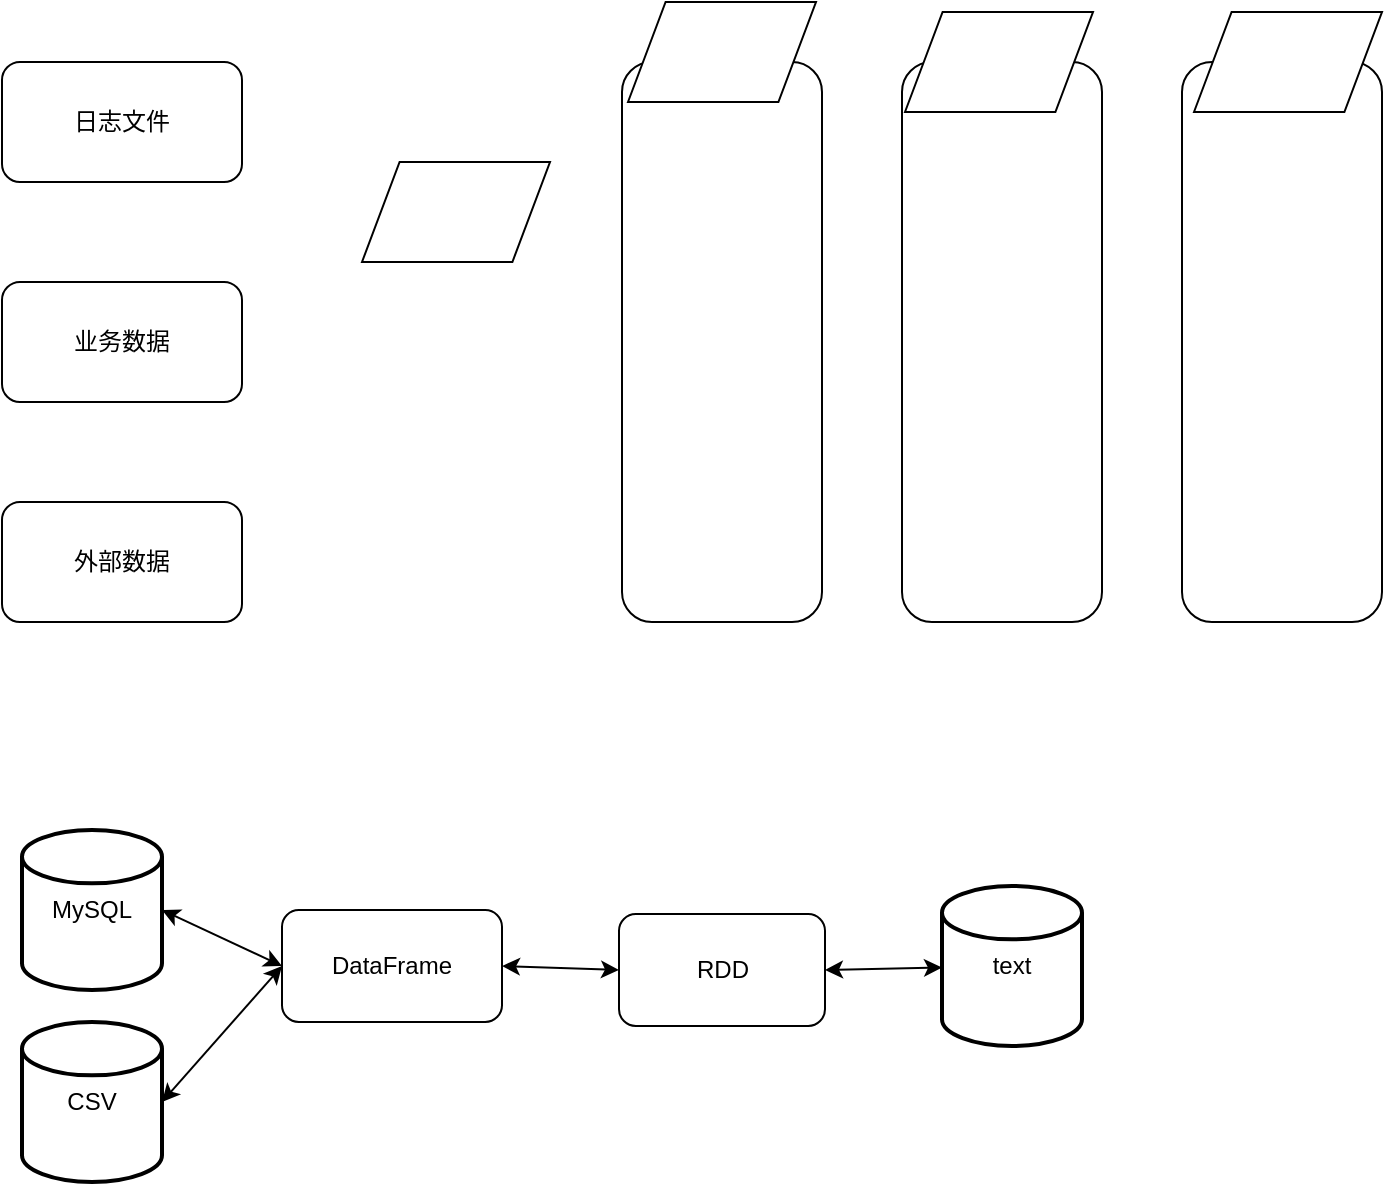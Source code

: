 <mxfile version="12.1.0" type="github" pages="1"><diagram id="YPdFFoNSkU-BhggKH9zJ" name="Page-1"><mxGraphModel dx="988" dy="553" grid="1" gridSize="10" guides="1" tooltips="1" connect="1" arrows="1" fold="1" page="1" pageScale="1" pageWidth="827" pageHeight="1169" math="0" shadow="0"><root><mxCell id="0"/><mxCell id="1" parent="0"/><mxCell id="H906i7A97Ch17yFVe4mF-1" value="日志文件" style="rounded=1;whiteSpace=wrap;html=1;" parent="1" vertex="1"><mxGeometry x="40" y="130" width="120" height="60" as="geometry"/></mxCell><mxCell id="H906i7A97Ch17yFVe4mF-3" value="业务数据" style="rounded=1;whiteSpace=wrap;html=1;" parent="1" vertex="1"><mxGeometry x="40" y="240" width="120" height="60" as="geometry"/></mxCell><mxCell id="H906i7A97Ch17yFVe4mF-4" value="外部数据" style="rounded=1;whiteSpace=wrap;html=1;" parent="1" vertex="1"><mxGeometry x="40" y="350" width="120" height="60" as="geometry"/></mxCell><mxCell id="H906i7A97Ch17yFVe4mF-6" value="" style="rounded=1;whiteSpace=wrap;html=1;" parent="1" vertex="1"><mxGeometry x="350" y="130" width="100" height="280" as="geometry"/></mxCell><mxCell id="H906i7A97Ch17yFVe4mF-7" value="" style="rounded=1;whiteSpace=wrap;html=1;" parent="1" vertex="1"><mxGeometry x="490" y="130" width="100" height="280" as="geometry"/></mxCell><mxCell id="H906i7A97Ch17yFVe4mF-8" value="" style="rounded=1;whiteSpace=wrap;html=1;" parent="1" vertex="1"><mxGeometry x="630" y="130" width="100" height="280" as="geometry"/></mxCell><mxCell id="H906i7A97Ch17yFVe4mF-10" value="" style="shape=parallelogram;perimeter=parallelogramPerimeter;whiteSpace=wrap;html=1;" parent="1" vertex="1"><mxGeometry x="220" y="180" width="94" height="50" as="geometry"/></mxCell><mxCell id="H906i7A97Ch17yFVe4mF-11" value="" style="shape=parallelogram;perimeter=parallelogramPerimeter;whiteSpace=wrap;html=1;" parent="1" vertex="1"><mxGeometry x="353" y="100" width="94" height="50" as="geometry"/></mxCell><mxCell id="H906i7A97Ch17yFVe4mF-12" value="" style="shape=parallelogram;perimeter=parallelogramPerimeter;whiteSpace=wrap;html=1;" parent="1" vertex="1"><mxGeometry x="491.5" y="105" width="94" height="50" as="geometry"/></mxCell><mxCell id="H906i7A97Ch17yFVe4mF-13" value="" style="shape=parallelogram;perimeter=parallelogramPerimeter;whiteSpace=wrap;html=1;" parent="1" vertex="1"><mxGeometry x="636" y="105" width="94" height="50" as="geometry"/></mxCell><mxCell id="vHibd_SFrWm72vj2sDrq-3" value="MySQL" style="strokeWidth=2;html=1;shape=mxgraph.flowchart.database;whiteSpace=wrap;" vertex="1" parent="1"><mxGeometry x="50" y="514" width="70" height="80" as="geometry"/></mxCell><mxCell id="vHibd_SFrWm72vj2sDrq-4" value="DataFrame" style="rounded=1;whiteSpace=wrap;html=1;" vertex="1" parent="1"><mxGeometry x="180" y="554" width="110" height="56" as="geometry"/></mxCell><mxCell id="vHibd_SFrWm72vj2sDrq-5" value="RDD" style="rounded=1;whiteSpace=wrap;html=1;" vertex="1" parent="1"><mxGeometry x="348.5" y="556" width="103" height="56" as="geometry"/></mxCell><mxCell id="vHibd_SFrWm72vj2sDrq-7" value="CSV" style="strokeWidth=2;html=1;shape=mxgraph.flowchart.database;whiteSpace=wrap;" vertex="1" parent="1"><mxGeometry x="50" y="610" width="70" height="80" as="geometry"/></mxCell><mxCell id="vHibd_SFrWm72vj2sDrq-8" value="text" style="strokeWidth=2;html=1;shape=mxgraph.flowchart.database;whiteSpace=wrap;" vertex="1" parent="1"><mxGeometry x="510" y="542" width="70" height="80" as="geometry"/></mxCell><mxCell id="vHibd_SFrWm72vj2sDrq-9" value="" style="endArrow=classic;startArrow=classic;html=1;entryX=1;entryY=0.5;entryDx=0;entryDy=0;entryPerimeter=0;exitX=0;exitY=0.5;exitDx=0;exitDy=0;" edge="1" parent="1" source="vHibd_SFrWm72vj2sDrq-4" target="vHibd_SFrWm72vj2sDrq-3"><mxGeometry width="50" height="50" relative="1" as="geometry"><mxPoint x="40" y="760" as="sourcePoint"/><mxPoint x="90" y="710" as="targetPoint"/></mxGeometry></mxCell><mxCell id="vHibd_SFrWm72vj2sDrq-10" value="" style="endArrow=classic;startArrow=classic;html=1;exitX=1;exitY=0.5;exitDx=0;exitDy=0;exitPerimeter=0;entryX=0;entryY=0.5;entryDx=0;entryDy=0;" edge="1" parent="1" source="vHibd_SFrWm72vj2sDrq-7" target="vHibd_SFrWm72vj2sDrq-4"><mxGeometry width="50" height="50" relative="1" as="geometry"><mxPoint x="130" y="670" as="sourcePoint"/><mxPoint x="180" y="620" as="targetPoint"/></mxGeometry></mxCell><mxCell id="vHibd_SFrWm72vj2sDrq-16" value="" style="endArrow=classic;startArrow=classic;html=1;exitX=1;exitY=0.5;exitDx=0;exitDy=0;entryX=0;entryY=0.5;entryDx=0;entryDy=0;" edge="1" parent="1" source="vHibd_SFrWm72vj2sDrq-4" target="vHibd_SFrWm72vj2sDrq-5"><mxGeometry width="50" height="50" relative="1" as="geometry"><mxPoint x="300" y="690" as="sourcePoint"/><mxPoint x="350" y="640" as="targetPoint"/></mxGeometry></mxCell><mxCell id="vHibd_SFrWm72vj2sDrq-18" value="" style="endArrow=classic;startArrow=classic;html=1;exitX=1;exitY=0.5;exitDx=0;exitDy=0;" edge="1" parent="1" source="vHibd_SFrWm72vj2sDrq-5" target="vHibd_SFrWm72vj2sDrq-8"><mxGeometry width="50" height="50" relative="1" as="geometry"><mxPoint x="470" y="650" as="sourcePoint"/><mxPoint x="520" y="600" as="targetPoint"/></mxGeometry></mxCell></root></mxGraphModel></diagram></mxfile>